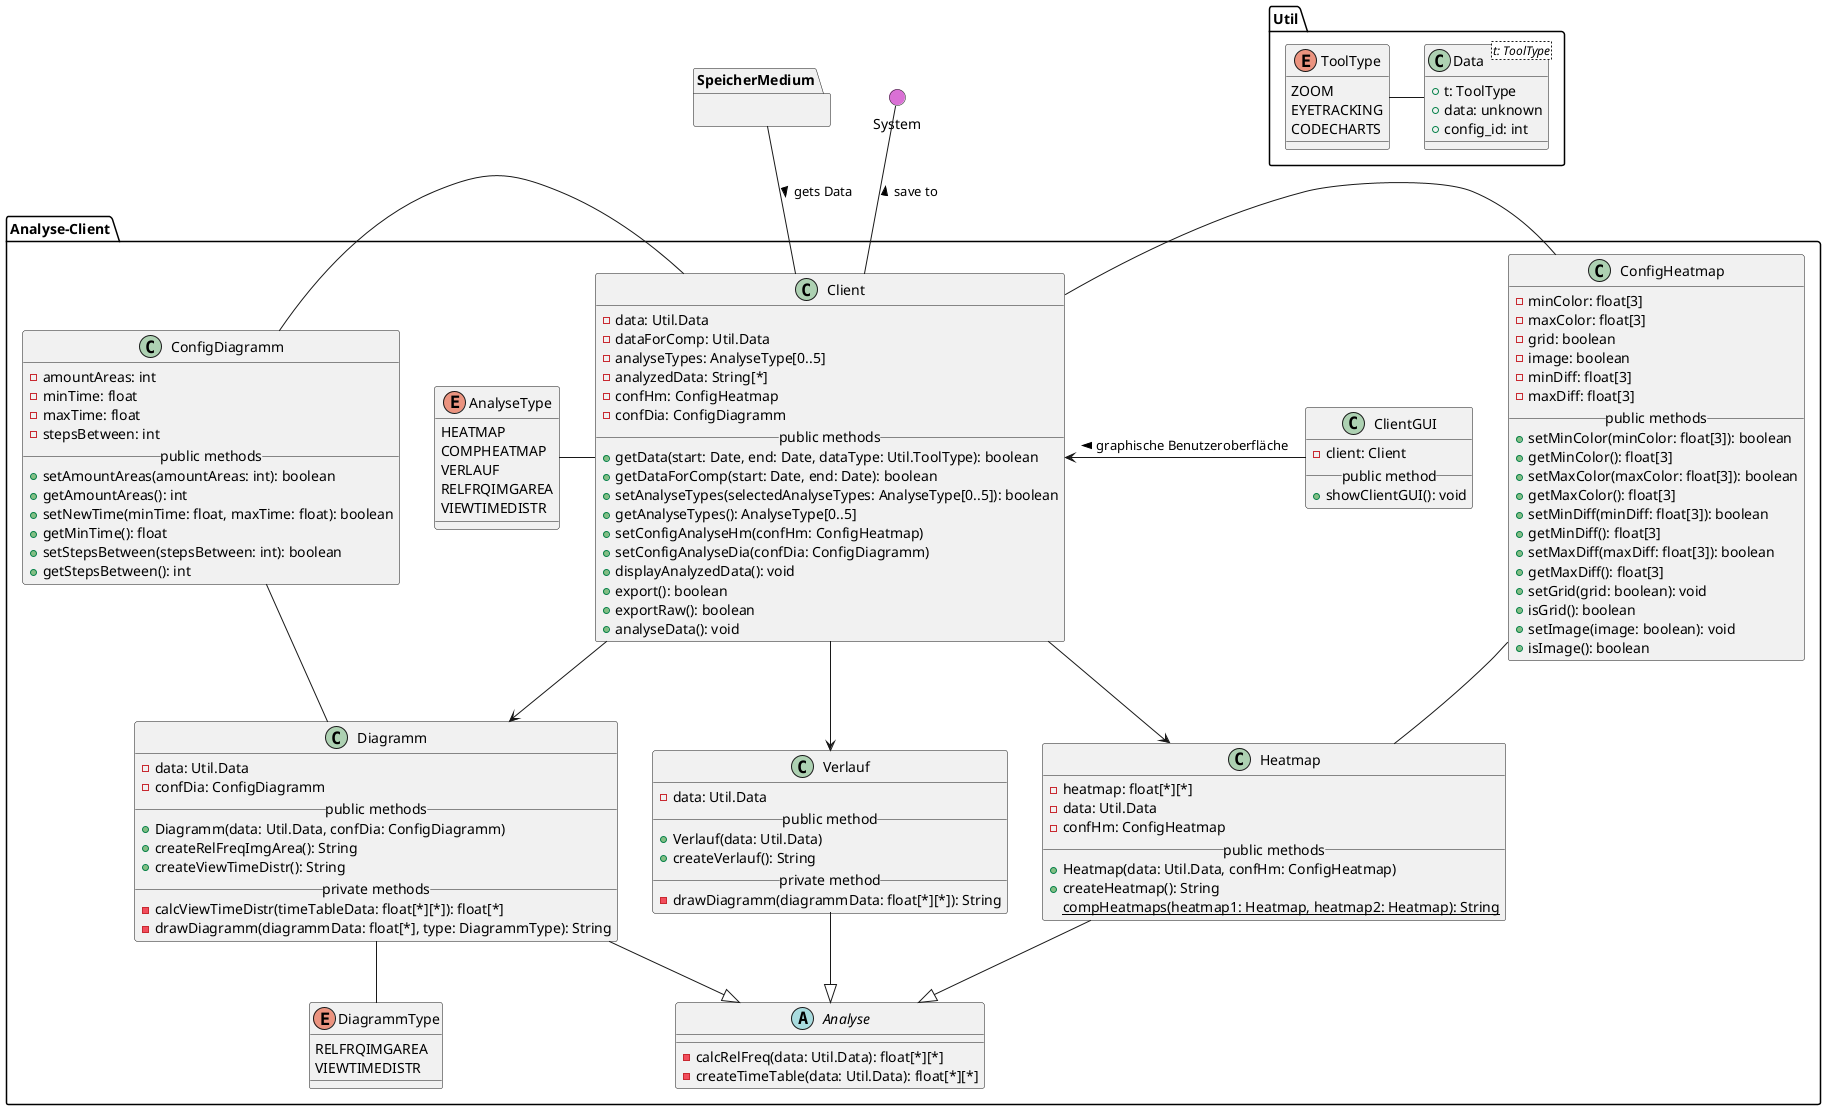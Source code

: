 @startuml analyseclient

' === ANALYSE CLIENT ===
package Analyse-Client{

    ' Client
    class Client {
        - data: Util.Data
        - dataForComp: Util.Data
        - analyseTypes: AnalyseType[0..5]
        - analyzedData: String[*]
        - confHm: ConfigHeatmap
        - confDia: ConfigDiagramm
        __public methods__
        + getData(start: Date, end: Date, dataType: Util.ToolType): boolean
        + getDataForComp(start: Date, end: Date): boolean
        + setAnalyseTypes(selectedAnalyseTypes: AnalyseType[0..5]): boolean
        + getAnalyseTypes(): AnalyseType[0..5]
        + setConfigAnalyseHm(confHm: ConfigHeatmap)
        + setConfigAnalyseDia(confDia: ConfigDiagramm)
        + displayAnalyzedData(): void
        + export(): boolean
        + exportRaw(): boolean
        + analyseData(): void
    }

    ' Analyse
    abstract Analyse {
        - calcRelFreq(data: Util.Data): float[*][*]
        - createTimeTable(data: Util.Data): float[*][*]
    }

    ' Heatmap
    class Heatmap {
        - heatmap: float[*][*]
        - data: Util.Data
        - confHm: ConfigHeatmap
        __public methods__
        + Heatmap(data: Util.Data, confHm: ConfigHeatmap) 
        + createHeatmap(): String
        {static} compHeatmaps(heatmap1: Heatmap, heatmap2: Heatmap): String
    }

    ' Verlauf
    class Verlauf {
        - data: Util.Data
        __public method__
        + Verlauf(data: Util.Data)
        + createVerlauf(): String
        __private method__
        - drawDiagramm(diagrammData: float[*][*]): String
    }

    ' Diagramm
    class Diagramm {
        - data: Util.Data
        - confDia: ConfigDiagramm
        __public methods__
        + Diagramm(data: Util.Data, confDia: ConfigDiagramm)
        + createRelFreqImgArea(): String
        + createViewTimeDistr(): String
        __private methods__
        - calcViewTimeDistr(timeTableData: float[*][*]): float[*]
        - drawDiagramm(diagrammData: float[*], type: DiagrammType): String
    }

    ' ConfigDiagramm
    class ConfigDiagramm {
        - amountAreas: int
        - minTime: float
        - maxTime: float
        - stepsBetween: int
        __public methods__
        + setAmountAreas(amountAreas: int): boolean
        + getAmountAreas(): int
        + setNewTime(minTime: float, maxTime: float): boolean
        + getMinTime(): float
        + setStepsBetween(stepsBetween: int): boolean
        + getStepsBetween(): int
    }

    ' ConfigHeatmap
    class ConfigHeatmap {
        - minColor: float[3]
        - maxColor: float[3]
        - grid: boolean
        - image: boolean
        - minDiff: float[3]
        - maxDiff: float[3]
        __public methods__
        + setMinColor(minColor: float[3]): boolean
        + getMinColor(): float[3]
        + setMaxColor(maxColor: float[3]): boolean
        + getMaxColor(): float[3]
        + setMinDiff(minDiff: float[3]): boolean
        + getMinDiff(): float[3]
        + setMaxDiff(maxDiff: float[3]): boolean
        + getMaxDiff(): float[3]
        + setGrid(grid: boolean): void
        + isGrid(): boolean
        + setImage(image: boolean): void
        + isImage(): boolean
    }

    ' DiagrammType
    enum DiagrammType {
        RELFRQIMGAREA
        VIEWTIMEDISTR 
    }

    ' Type
    enum AnalyseType {
        HEATMAP
        COMPHEATMAP
        VERLAUF
        RELFRQIMGAREA
        VIEWTIMEDISTR
    }

    ' ClientGUI
    class ClientGUI {
        - client: Client
        __public method__
        + showClientGUI(): void
    }

    ' Vererbung
    Analyse <|-u- Heatmap
    Analyse <|-u- Verlauf
    Analyse <|-u- Diagramm

    ' Interaktionen
    Client -d-> Heatmap
    Client -d-> Verlauf
    Client -d-> Diagramm
    Client -l- AnalyseType
    Client <-r- ClientGUI : < graphische Benutzeroberfläche
    Diagramm -- DiagrammType
    ConfigDiagramm -- Diagramm
    ConfigDiagramm -r- Client
    ConfigHeatmap -- Heatmap
    ConfigHeatmap -l- Client

}

' Blackbox
package SpeicherMedium {}

package Util {

    ' Typen der erhobenen Daten
    enum ToolType {
        ZOOM
        EYETRACKING
        CODECHARTS
    }

    ' Daten
    class Data<t: ToolType> {
        + t: ToolType
        + data: unknown
        + config_id: int
    }

    ' Interaktionen
    Data -l- ToolType
}

() System #DA70D5

' Interaktionen
Client -u- System: > save to
Client -u- SpeicherMedium : < gets Data

@enduml
